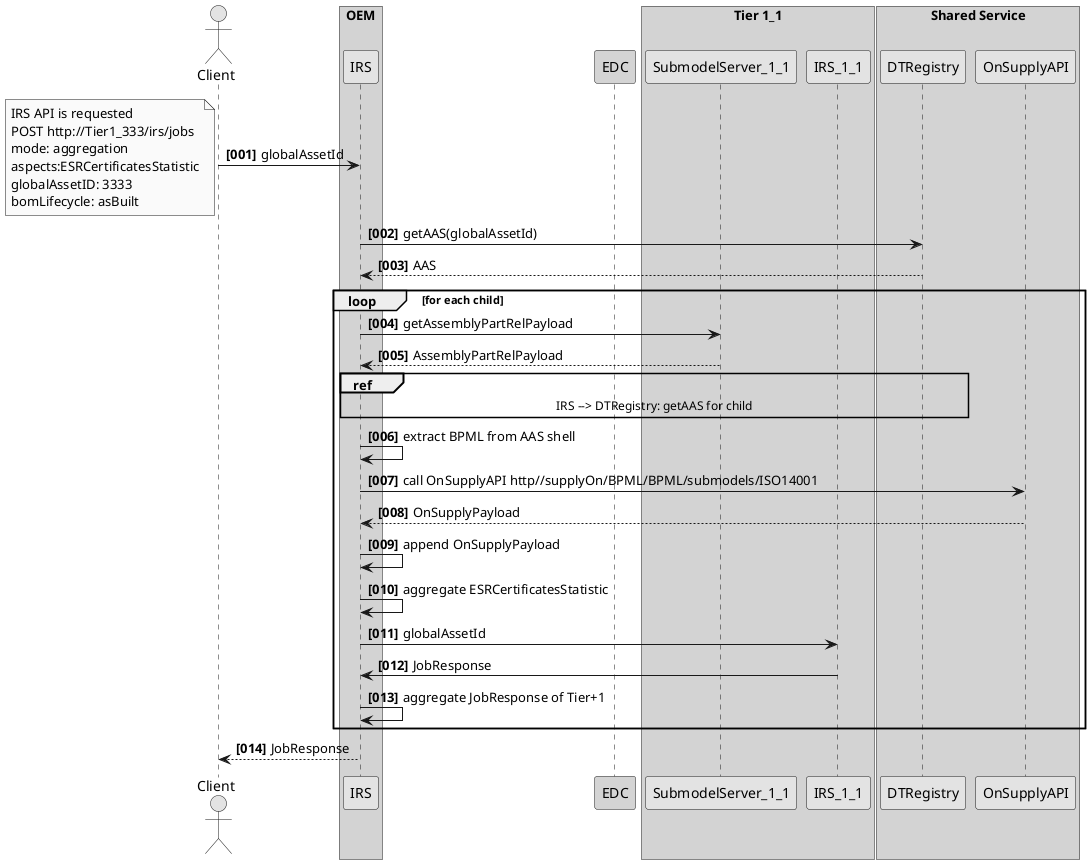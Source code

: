 @startuml
skinparam monochrome true
skinparam shadowing false
skinparam nodesep 100
skinparam ranksep 20
skinparam shadowing false

autonumber "<b>[000]"

actor Client

box "OEM" #LightGrey
Client -> IRS : globalAssetId
note left
IRS API is requested
POST http://Tier1_333/irs/jobs
mode: aggregation
aspects:ESRCertificatesStatistic
globalAssetID: 3333
bomLifecycle: asBuilt
end note
IRS -> DTRegistry: getAAS(globalAssetId)
IRS <-- DTRegistry: AAS

loop for each child
IRS -> SubmodelServer_1_1 : getAssemblyPartRelPayload
IRS <-- SubmodelServer_1_1 : AssemblyPartRelPayload
ref over IRS,DTRegistry
    IRS --> DTRegistry: getAAS for child
end ref
IRS -> IRS : extract BPML from AAS shell
IRS -> OnSupplyAPI : call OnSupplyAPI http//supplyOn/BPML/BPML/submodels/ISO14001
IRS <-- OnSupplyAPI : OnSupplyPayload
IRS -> IRS : append OnSupplyPayload
IRS -> IRS : aggregate ESRCertificatesStatistic
IRS -> IRS_1_1 : globalAssetId
IRS <- IRS_1_1 : JobResponse
IRS -> IRS : aggregate JobResponse of Tier+1
end loop

Client <-- IRS : JobResponse

end box

participant "EDC" as EDC1 #99FF99

box "Tier 1_1" #LightGrey
participant SubmodelServer_1_1
participant IRS_1_1
end box

box "Shared Service" #LightGrey
participant DTRegistry
participant OnSupplyAPI
end box

@enduml